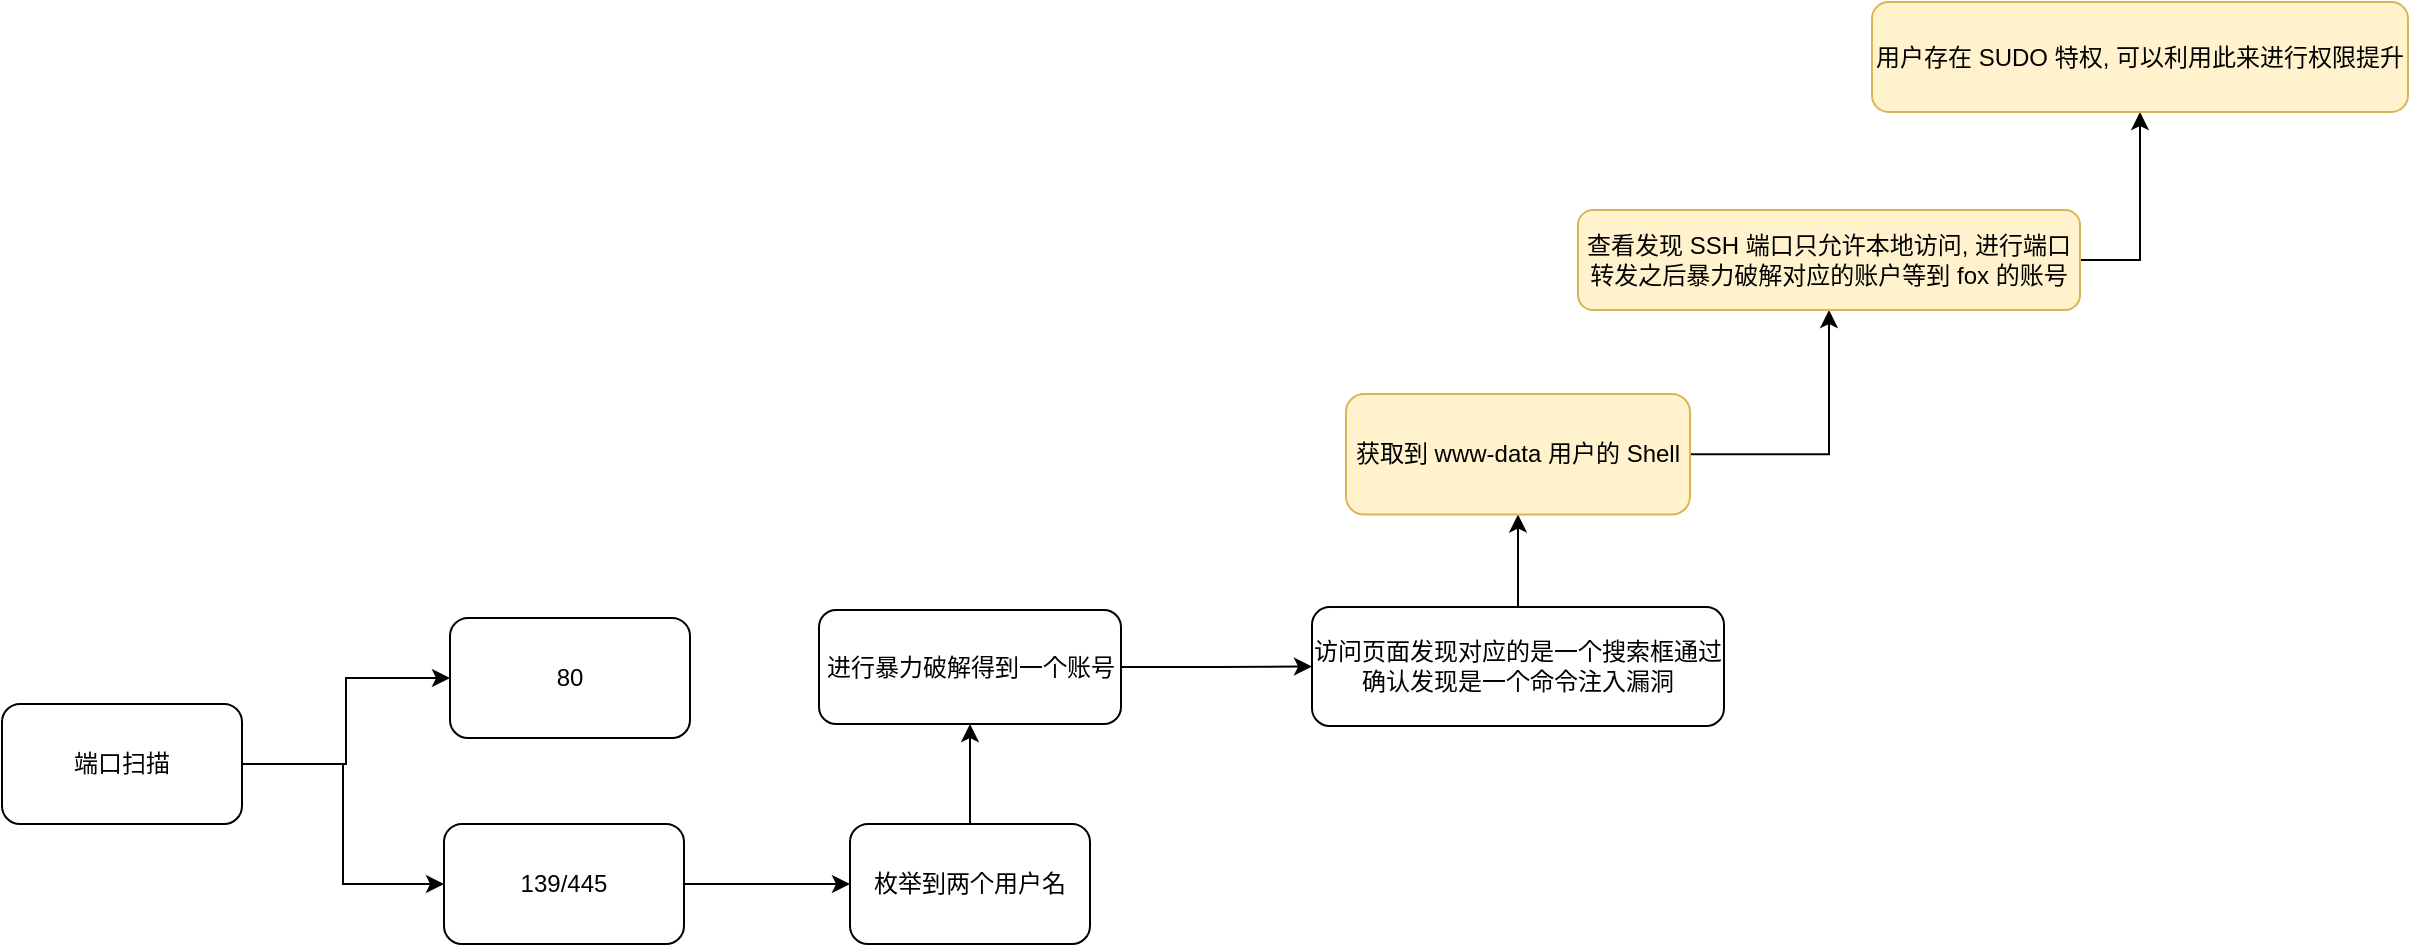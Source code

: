 <mxfile version="22.0.8" type="github">
  <diagram name="第 1 页" id="Fh7b7aYW7nfi0T3wk119">
    <mxGraphModel dx="1050" dy="981" grid="0" gridSize="10" guides="1" tooltips="1" connect="1" arrows="1" fold="1" page="0" pageScale="1" pageWidth="827" pageHeight="1169" math="0" shadow="0">
      <root>
        <mxCell id="0" />
        <mxCell id="1" parent="0" />
        <mxCell id="N51iDIvqPA9Yto6aQsJW-3" value="" style="edgeStyle=orthogonalEdgeStyle;rounded=0;orthogonalLoop=1;jettySize=auto;html=1;entryX=0;entryY=0.5;entryDx=0;entryDy=0;" edge="1" parent="1" source="N51iDIvqPA9Yto6aQsJW-1" target="N51iDIvqPA9Yto6aQsJW-2">
          <mxGeometry relative="1" as="geometry" />
        </mxCell>
        <mxCell id="N51iDIvqPA9Yto6aQsJW-5" style="edgeStyle=orthogonalEdgeStyle;rounded=0;orthogonalLoop=1;jettySize=auto;html=1;entryX=0;entryY=0.5;entryDx=0;entryDy=0;" edge="1" parent="1" source="N51iDIvqPA9Yto6aQsJW-1" target="N51iDIvqPA9Yto6aQsJW-4">
          <mxGeometry relative="1" as="geometry" />
        </mxCell>
        <mxCell id="N51iDIvqPA9Yto6aQsJW-1" value="端口扫描" style="rounded=1;whiteSpace=wrap;html=1;" vertex="1" parent="1">
          <mxGeometry x="203" y="122" width="120" height="60" as="geometry" />
        </mxCell>
        <mxCell id="N51iDIvqPA9Yto6aQsJW-2" value="80" style="whiteSpace=wrap;html=1;rounded=1;" vertex="1" parent="1">
          <mxGeometry x="427" y="79" width="120" height="60" as="geometry" />
        </mxCell>
        <mxCell id="N51iDIvqPA9Yto6aQsJW-7" value="" style="edgeStyle=orthogonalEdgeStyle;rounded=0;orthogonalLoop=1;jettySize=auto;html=1;" edge="1" parent="1" source="N51iDIvqPA9Yto6aQsJW-4" target="N51iDIvqPA9Yto6aQsJW-6">
          <mxGeometry relative="1" as="geometry" />
        </mxCell>
        <mxCell id="N51iDIvqPA9Yto6aQsJW-4" value="139/445" style="whiteSpace=wrap;html=1;rounded=1;" vertex="1" parent="1">
          <mxGeometry x="424" y="182" width="120" height="60" as="geometry" />
        </mxCell>
        <mxCell id="N51iDIvqPA9Yto6aQsJW-9" value="" style="edgeStyle=orthogonalEdgeStyle;rounded=0;orthogonalLoop=1;jettySize=auto;html=1;" edge="1" parent="1" source="N51iDIvqPA9Yto6aQsJW-6" target="N51iDIvqPA9Yto6aQsJW-8">
          <mxGeometry relative="1" as="geometry" />
        </mxCell>
        <mxCell id="N51iDIvqPA9Yto6aQsJW-6" value="枚举到两个用户名" style="whiteSpace=wrap;html=1;rounded=1;" vertex="1" parent="1">
          <mxGeometry x="627" y="182" width="120" height="60" as="geometry" />
        </mxCell>
        <mxCell id="N51iDIvqPA9Yto6aQsJW-11" value="" style="edgeStyle=orthogonalEdgeStyle;rounded=0;orthogonalLoop=1;jettySize=auto;html=1;" edge="1" parent="1" source="N51iDIvqPA9Yto6aQsJW-8" target="N51iDIvqPA9Yto6aQsJW-10">
          <mxGeometry relative="1" as="geometry" />
        </mxCell>
        <mxCell id="N51iDIvqPA9Yto6aQsJW-8" value="进行暴力破解得到一个账号" style="whiteSpace=wrap;html=1;rounded=1;" vertex="1" parent="1">
          <mxGeometry x="611.5" y="75" width="151" height="57" as="geometry" />
        </mxCell>
        <mxCell id="N51iDIvqPA9Yto6aQsJW-13" value="" style="edgeStyle=orthogonalEdgeStyle;rounded=0;orthogonalLoop=1;jettySize=auto;html=1;" edge="1" parent="1" source="N51iDIvqPA9Yto6aQsJW-10" target="N51iDIvqPA9Yto6aQsJW-12">
          <mxGeometry relative="1" as="geometry" />
        </mxCell>
        <mxCell id="N51iDIvqPA9Yto6aQsJW-10" value="访问页面发现对应的是一个搜索框通过确认发现是一个命令注入漏洞" style="whiteSpace=wrap;html=1;rounded=1;" vertex="1" parent="1">
          <mxGeometry x="858" y="73.5" width="206" height="59.5" as="geometry" />
        </mxCell>
        <mxCell id="N51iDIvqPA9Yto6aQsJW-15" value="" style="edgeStyle=orthogonalEdgeStyle;rounded=0;orthogonalLoop=1;jettySize=auto;html=1;exitX=1;exitY=0.5;exitDx=0;exitDy=0;" edge="1" parent="1" source="N51iDIvqPA9Yto6aQsJW-12" target="N51iDIvqPA9Yto6aQsJW-14">
          <mxGeometry relative="1" as="geometry" />
        </mxCell>
        <mxCell id="N51iDIvqPA9Yto6aQsJW-12" value="获取到 www-data 用户的 Shell" style="whiteSpace=wrap;html=1;rounded=1;fillColor=#fff2cc;strokeColor=#d6b656;" vertex="1" parent="1">
          <mxGeometry x="875" y="-33" width="172" height="60.25" as="geometry" />
        </mxCell>
        <mxCell id="N51iDIvqPA9Yto6aQsJW-17" value="" style="edgeStyle=orthogonalEdgeStyle;rounded=0;orthogonalLoop=1;jettySize=auto;html=1;exitX=1;exitY=0.5;exitDx=0;exitDy=0;" edge="1" parent="1" source="N51iDIvqPA9Yto6aQsJW-14" target="N51iDIvqPA9Yto6aQsJW-16">
          <mxGeometry relative="1" as="geometry" />
        </mxCell>
        <mxCell id="N51iDIvqPA9Yto6aQsJW-14" value="查看发现 SSH 端口只允许本地访问, 进行端口转发之后暴力破解对应的账户等到 fox 的账号" style="whiteSpace=wrap;html=1;rounded=1;fillColor=#fff2cc;strokeColor=#d6b656;" vertex="1" parent="1">
          <mxGeometry x="991" y="-125" width="251" height="50" as="geometry" />
        </mxCell>
        <mxCell id="N51iDIvqPA9Yto6aQsJW-16" value="用户存在 SUDO 特权, 可以利用此来进行权限提升" style="whiteSpace=wrap;html=1;rounded=1;fillColor=#fff2cc;strokeColor=#d6b656;" vertex="1" parent="1">
          <mxGeometry x="1138" y="-229" width="268" height="55" as="geometry" />
        </mxCell>
      </root>
    </mxGraphModel>
  </diagram>
</mxfile>
